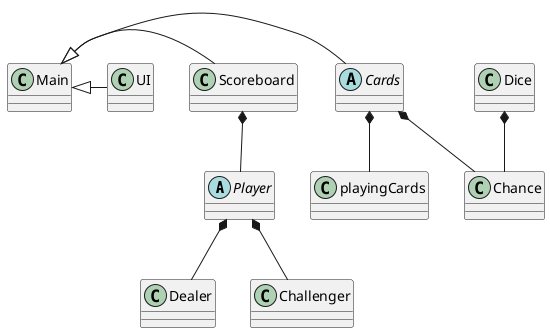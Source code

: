 @startuml
'https://plantuml.com/class-diagram

Player *-- Dealer
Player *-- Challenger
Scoreboard *-- Player
Main <|- UI
Main <|- Scoreboard
Cards *-- playingCards
Cards *-- Chance
Dice *-- Chance

Main <|- Cards
abstract class Player
class Challenger
class Scoreboard
class UI
class Dealer
class Chance
abstract class Cards
class playingCards
class Main
class Dice
@endum